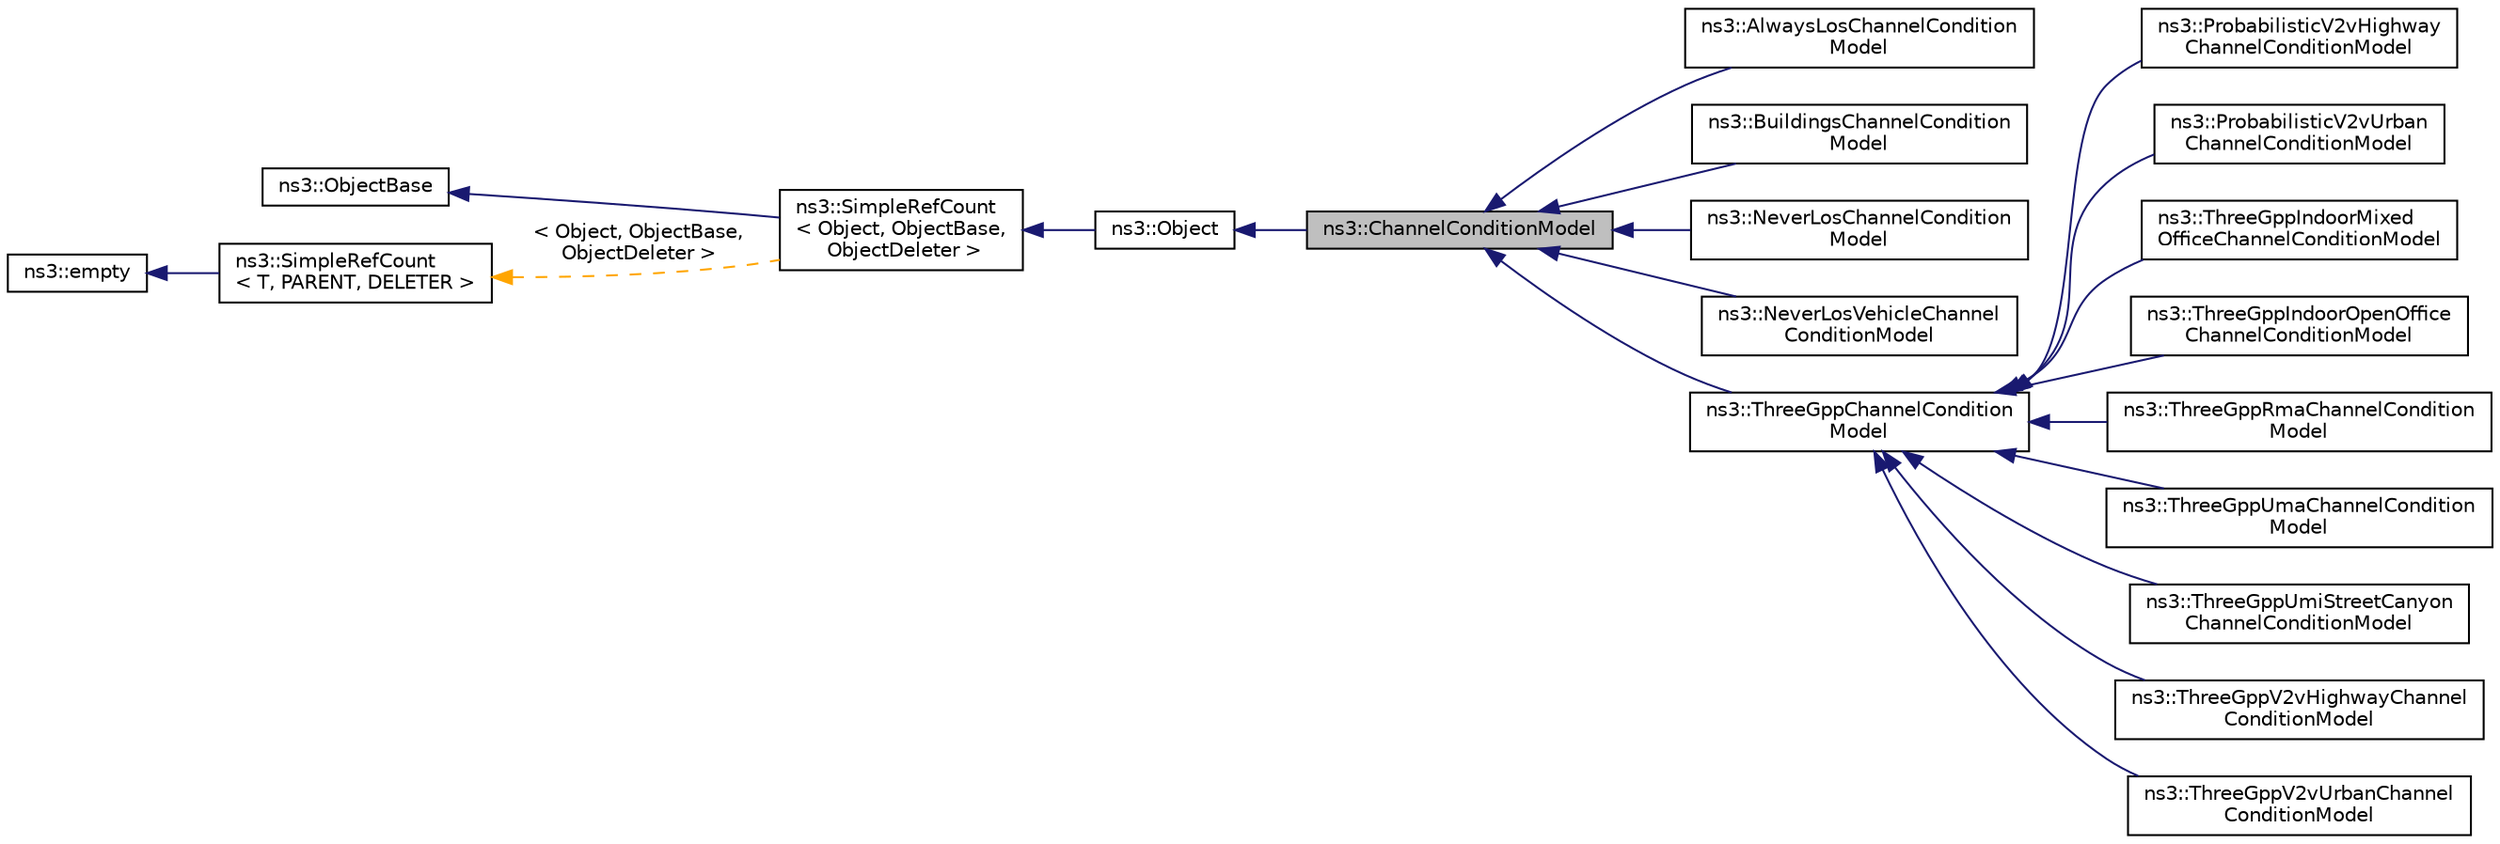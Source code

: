 digraph "ns3::ChannelConditionModel"
{
 // LATEX_PDF_SIZE
  edge [fontname="Helvetica",fontsize="10",labelfontname="Helvetica",labelfontsize="10"];
  node [fontname="Helvetica",fontsize="10",shape=record];
  rankdir="LR";
  Node1 [label="ns3::ChannelConditionModel",height=0.2,width=0.4,color="black", fillcolor="grey75", style="filled", fontcolor="black",tooltip="Models the channel condition."];
  Node2 -> Node1 [dir="back",color="midnightblue",fontsize="10",style="solid",fontname="Helvetica"];
  Node2 [label="ns3::Object",height=0.2,width=0.4,color="black", fillcolor="white", style="filled",URL="$classns3_1_1_object.html",tooltip="A base class which provides memory management and object aggregation."];
  Node3 -> Node2 [dir="back",color="midnightblue",fontsize="10",style="solid",fontname="Helvetica"];
  Node3 [label="ns3::SimpleRefCount\l\< Object, ObjectBase,\l ObjectDeleter \>",height=0.2,width=0.4,color="black", fillcolor="white", style="filled",URL="$classns3_1_1_simple_ref_count.html",tooltip=" "];
  Node4 -> Node3 [dir="back",color="midnightblue",fontsize="10",style="solid",fontname="Helvetica"];
  Node4 [label="ns3::ObjectBase",height=0.2,width=0.4,color="black", fillcolor="white", style="filled",URL="$classns3_1_1_object_base.html",tooltip="Anchor the ns-3 type and attribute system."];
  Node5 -> Node3 [dir="back",color="orange",fontsize="10",style="dashed",label=" \< Object, ObjectBase,\l ObjectDeleter \>" ,fontname="Helvetica"];
  Node5 [label="ns3::SimpleRefCount\l\< T, PARENT, DELETER \>",height=0.2,width=0.4,color="black", fillcolor="white", style="filled",URL="$classns3_1_1_simple_ref_count.html",tooltip="A template-based reference counting class."];
  Node6 -> Node5 [dir="back",color="midnightblue",fontsize="10",style="solid",fontname="Helvetica"];
  Node6 [label="ns3::empty",height=0.2,width=0.4,color="black", fillcolor="white", style="filled",URL="$classns3_1_1empty.html",tooltip="make Callback use a separate empty type"];
  Node1 -> Node7 [dir="back",color="midnightblue",fontsize="10",style="solid",fontname="Helvetica"];
  Node7 [label="ns3::AlwaysLosChannelCondition\lModel",height=0.2,width=0.4,color="black", fillcolor="white", style="filled",URL="$classns3_1_1_always_los_channel_condition_model.html",tooltip="Models an always in-LoS condition model."];
  Node1 -> Node8 [dir="back",color="midnightblue",fontsize="10",style="solid",fontname="Helvetica"];
  Node8 [label="ns3::BuildingsChannelCondition\lModel",height=0.2,width=0.4,color="black", fillcolor="white", style="filled",URL="$classns3_1_1_buildings_channel_condition_model.html",tooltip="Determines the channel condition based on the buildings deployed in the scenario."];
  Node1 -> Node9 [dir="back",color="midnightblue",fontsize="10",style="solid",fontname="Helvetica"];
  Node9 [label="ns3::NeverLosChannelCondition\lModel",height=0.2,width=0.4,color="black", fillcolor="white", style="filled",URL="$classns3_1_1_never_los_channel_condition_model.html",tooltip="Models a never in-LoS condition model."];
  Node1 -> Node10 [dir="back",color="midnightblue",fontsize="10",style="solid",fontname="Helvetica"];
  Node10 [label="ns3::NeverLosVehicleChannel\lConditionModel",height=0.2,width=0.4,color="black", fillcolor="white", style="filled",URL="$classns3_1_1_never_los_vehicle_channel_condition_model.html",tooltip="Models a never in-LoS condition model caused by a blocking vehicle."];
  Node1 -> Node11 [dir="back",color="midnightblue",fontsize="10",style="solid",fontname="Helvetica"];
  Node11 [label="ns3::ThreeGppChannelCondition\lModel",height=0.2,width=0.4,color="black", fillcolor="white", style="filled",URL="$classns3_1_1_three_gpp_channel_condition_model.html",tooltip="Base class for the 3GPP channel condition models."];
  Node11 -> Node12 [dir="back",color="midnightblue",fontsize="10",style="solid",fontname="Helvetica"];
  Node12 [label="ns3::ProbabilisticV2vHighway\lChannelConditionModel",height=0.2,width=0.4,color="black", fillcolor="white", style="filled",URL="$classns3_1_1_probabilistic_v2v_highway_channel_condition_model.html",tooltip="Computes the channel condition for the V2V Highway scenario."];
  Node11 -> Node13 [dir="back",color="midnightblue",fontsize="10",style="solid",fontname="Helvetica"];
  Node13 [label="ns3::ProbabilisticV2vUrban\lChannelConditionModel",height=0.2,width=0.4,color="black", fillcolor="white", style="filled",URL="$classns3_1_1_probabilistic_v2v_urban_channel_condition_model.html",tooltip="Computes the channel condition for the V2V Urban scenario."];
  Node11 -> Node14 [dir="back",color="midnightblue",fontsize="10",style="solid",fontname="Helvetica"];
  Node14 [label="ns3::ThreeGppIndoorMixed\lOfficeChannelConditionModel",height=0.2,width=0.4,color="black", fillcolor="white", style="filled",URL="$classns3_1_1_three_gpp_indoor_mixed_office_channel_condition_model.html",tooltip="Computes the channel condition for the Indoor Mixed Office scenario."];
  Node11 -> Node15 [dir="back",color="midnightblue",fontsize="10",style="solid",fontname="Helvetica"];
  Node15 [label="ns3::ThreeGppIndoorOpenOffice\lChannelConditionModel",height=0.2,width=0.4,color="black", fillcolor="white", style="filled",URL="$classns3_1_1_three_gpp_indoor_open_office_channel_condition_model.html",tooltip="Computes the channel condition for the Indoor Open Office scenario."];
  Node11 -> Node16 [dir="back",color="midnightblue",fontsize="10",style="solid",fontname="Helvetica"];
  Node16 [label="ns3::ThreeGppRmaChannelCondition\lModel",height=0.2,width=0.4,color="black", fillcolor="white", style="filled",URL="$classns3_1_1_three_gpp_rma_channel_condition_model.html",tooltip="Computes the channel condition for the RMa scenario."];
  Node11 -> Node17 [dir="back",color="midnightblue",fontsize="10",style="solid",fontname="Helvetica"];
  Node17 [label="ns3::ThreeGppUmaChannelCondition\lModel",height=0.2,width=0.4,color="black", fillcolor="white", style="filled",URL="$classns3_1_1_three_gpp_uma_channel_condition_model.html",tooltip="Computes the channel condition for the UMa scenario."];
  Node11 -> Node18 [dir="back",color="midnightblue",fontsize="10",style="solid",fontname="Helvetica"];
  Node18 [label="ns3::ThreeGppUmiStreetCanyon\lChannelConditionModel",height=0.2,width=0.4,color="black", fillcolor="white", style="filled",URL="$classns3_1_1_three_gpp_umi_street_canyon_channel_condition_model.html",tooltip="Computes the channel condition for the UMi-Street canyon scenario."];
  Node11 -> Node19 [dir="back",color="midnightblue",fontsize="10",style="solid",fontname="Helvetica"];
  Node19 [label="ns3::ThreeGppV2vHighwayChannel\lConditionModel",height=0.2,width=0.4,color="black", fillcolor="white", style="filled",URL="$classns3_1_1_three_gpp_v2v_highway_channel_condition_model.html",tooltip="Computes the channel condition for the V2V Highway scenario."];
  Node11 -> Node20 [dir="back",color="midnightblue",fontsize="10",style="solid",fontname="Helvetica"];
  Node20 [label="ns3::ThreeGppV2vUrbanChannel\lConditionModel",height=0.2,width=0.4,color="black", fillcolor="white", style="filled",URL="$classns3_1_1_three_gpp_v2v_urban_channel_condition_model.html",tooltip="Computes the channel condition for the V2V Urban scenario."];
}
